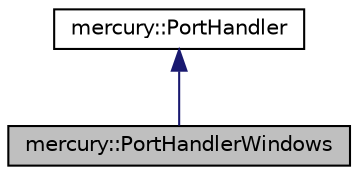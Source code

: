 digraph "mercury::PortHandlerWindows"
{
 // LATEX_PDF_SIZE
  edge [fontname="Helvetica",fontsize="10",labelfontname="Helvetica",labelfontsize="10"];
  node [fontname="Helvetica",fontsize="10",shape=record];
  Node1 [label="mercury::PortHandlerWindows",height=0.2,width=0.4,color="black", fillcolor="grey75", style="filled", fontcolor="black",tooltip="The class for control port in Windows."];
  Node2 -> Node1 [dir="back",color="midnightblue",fontsize="10",style="solid",fontname="Helvetica"];
  Node2 [label="mercury::PortHandler",height=0.2,width=0.4,color="black", fillcolor="white", style="filled",URL="$classmercury_1_1_port_handler.html",tooltip="The class for port control that inherits PortHandlerLinux, PortHandlerWindows, PortHandlerMac,..."];
}

